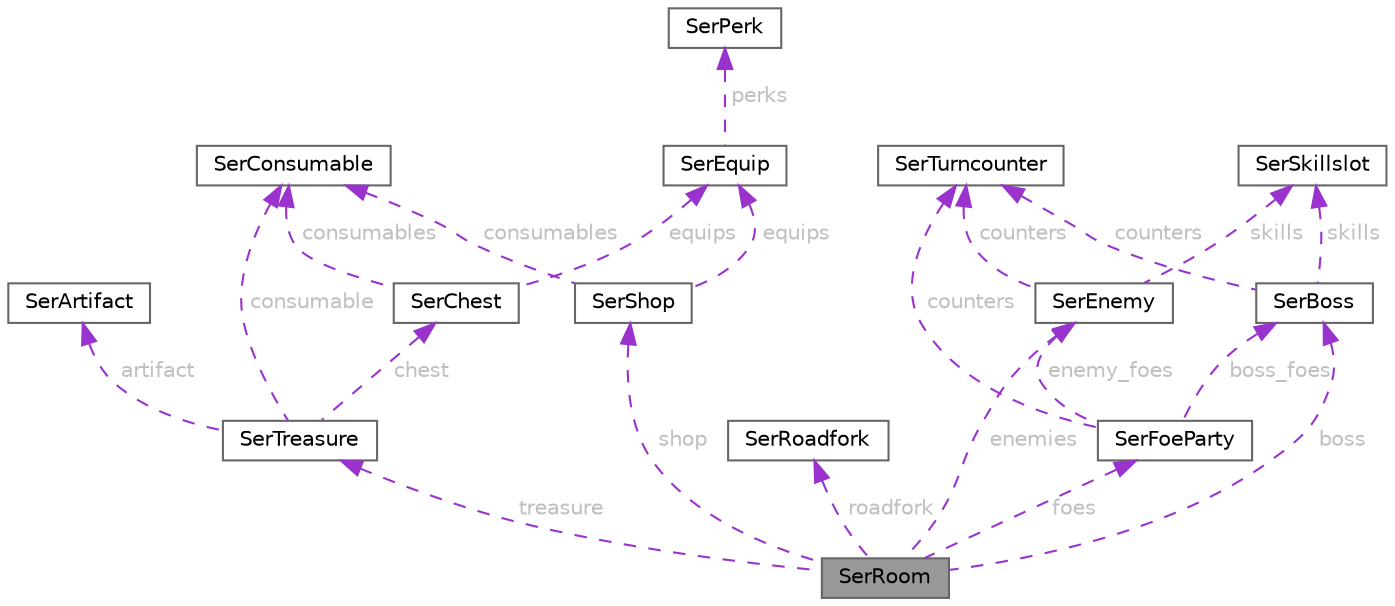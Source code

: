 digraph "SerRoom"
{
 // LATEX_PDF_SIZE
  bgcolor="transparent";
  edge [fontname=Helvetica,fontsize=10,labelfontname=Helvetica,labelfontsize=10];
  node [fontname=Helvetica,fontsize=10,shape=box,height=0.2,width=0.4];
  Node1 [id="Node000001",label="SerRoom",height=0.2,width=0.4,color="gray40", fillcolor="grey60", style="filled", fontcolor="black",tooltip="Serialized Room."];
  Node2 -> Node1 [id="edge1_Node000001_Node000002",dir="back",color="darkorchid3",style="dashed",tooltip=" ",label=" shop",fontcolor="grey" ];
  Node2 [id="Node000002",label="SerShop",height=0.2,width=0.4,color="gray40", fillcolor="white", style="filled",URL="$structSerShop.html",tooltip="Serialized Shop."];
  Node3 -> Node2 [id="edge2_Node000002_Node000003",dir="back",color="darkorchid3",style="dashed",tooltip=" ",label=" equips",fontcolor="grey" ];
  Node3 [id="Node000003",label="SerEquip",height=0.2,width=0.4,color="gray40", fillcolor="white", style="filled",URL="$structSerEquip.html",tooltip="Serialized Equip."];
  Node4 -> Node3 [id="edge3_Node000003_Node000004",dir="back",color="darkorchid3",style="dashed",tooltip=" ",label=" perks",fontcolor="grey" ];
  Node4 [id="Node000004",label="SerPerk",height=0.2,width=0.4,color="gray40", fillcolor="white", style="filled",URL="$structSerPerk.html",tooltip="Serialized Perk."];
  Node5 -> Node2 [id="edge4_Node000002_Node000005",dir="back",color="darkorchid3",style="dashed",tooltip=" ",label=" consumables",fontcolor="grey" ];
  Node5 [id="Node000005",label="SerConsumable",height=0.2,width=0.4,color="gray40", fillcolor="white", style="filled",URL="$structSerConsumable.html",tooltip="Serialized Consumable."];
  Node6 -> Node1 [id="edge5_Node000001_Node000006",dir="back",color="darkorchid3",style="dashed",tooltip=" ",label=" roadfork",fontcolor="grey" ];
  Node6 [id="Node000006",label="SerRoadfork",height=0.2,width=0.4,color="gray40", fillcolor="white", style="filled",URL="$structSerRoadfork.html",tooltip="Serialized Roadfork."];
  Node7 -> Node1 [id="edge6_Node000001_Node000007",dir="back",color="darkorchid3",style="dashed",tooltip=" ",label=" treasure",fontcolor="grey" ];
  Node7 [id="Node000007",label="SerTreasure",height=0.2,width=0.4,color="gray40", fillcolor="white", style="filled",URL="$structSerTreasure.html",tooltip="Serialized Treasure."];
  Node8 -> Node7 [id="edge7_Node000007_Node000008",dir="back",color="darkorchid3",style="dashed",tooltip=" ",label=" chest",fontcolor="grey" ];
  Node8 [id="Node000008",label="SerChest",height=0.2,width=0.4,color="gray40", fillcolor="white", style="filled",URL="$structSerChest.html",tooltip="Serialized Chest."];
  Node5 -> Node8 [id="edge8_Node000008_Node000005",dir="back",color="darkorchid3",style="dashed",tooltip=" ",label=" consumables",fontcolor="grey" ];
  Node3 -> Node8 [id="edge9_Node000008_Node000003",dir="back",color="darkorchid3",style="dashed",tooltip=" ",label=" equips",fontcolor="grey" ];
  Node5 -> Node7 [id="edge10_Node000007_Node000005",dir="back",color="darkorchid3",style="dashed",tooltip=" ",label=" consumable",fontcolor="grey" ];
  Node9 -> Node7 [id="edge11_Node000007_Node000009",dir="back",color="darkorchid3",style="dashed",tooltip=" ",label=" artifact",fontcolor="grey" ];
  Node9 [id="Node000009",label="SerArtifact",height=0.2,width=0.4,color="gray40", fillcolor="white", style="filled",URL="$structSerArtifact.html",tooltip="Serialized Artifact."];
  Node10 -> Node1 [id="edge12_Node000001_Node000010",dir="back",color="darkorchid3",style="dashed",tooltip=" ",label=" boss",fontcolor="grey" ];
  Node10 [id="Node000010",label="SerBoss",height=0.2,width=0.4,color="gray40", fillcolor="white", style="filled",URL="$structSerBoss.html",tooltip="Serialized Boss."];
  Node11 -> Node10 [id="edge13_Node000010_Node000011",dir="back",color="darkorchid3",style="dashed",tooltip=" ",label=" skills",fontcolor="grey" ];
  Node11 [id="Node000011",label="SerSkillslot",height=0.2,width=0.4,color="gray40", fillcolor="white", style="filled",URL="$structSerSkillslot.html",tooltip="Serialized Skillslot."];
  Node12 -> Node10 [id="edge14_Node000010_Node000012",dir="back",color="darkorchid3",style="dashed",tooltip=" ",label=" counters",fontcolor="grey" ];
  Node12 [id="Node000012",label="SerTurncounter",height=0.2,width=0.4,color="gray40", fillcolor="white", style="filled",URL="$structSerTurncounter.html",tooltip="Serialized Turncounter."];
  Node13 -> Node1 [id="edge15_Node000001_Node000013",dir="back",color="darkorchid3",style="dashed",tooltip=" ",label=" enemies",fontcolor="grey" ];
  Node13 [id="Node000013",label="SerEnemy",height=0.2,width=0.4,color="gray40", fillcolor="white", style="filled",URL="$structSerEnemy.html",tooltip="Serialized Enemy."];
  Node11 -> Node13 [id="edge16_Node000013_Node000011",dir="back",color="darkorchid3",style="dashed",tooltip=" ",label=" skills",fontcolor="grey" ];
  Node12 -> Node13 [id="edge17_Node000013_Node000012",dir="back",color="darkorchid3",style="dashed",tooltip=" ",label=" counters",fontcolor="grey" ];
  Node14 -> Node1 [id="edge18_Node000001_Node000014",dir="back",color="darkorchid3",style="dashed",tooltip=" ",label=" foes",fontcolor="grey" ];
  Node14 [id="Node000014",label="SerFoeParty",height=0.2,width=0.4,color="gray40", fillcolor="white", style="filled",URL="$structSerFoeParty.html",tooltip="Serialized FoeParty."];
  Node12 -> Node14 [id="edge19_Node000014_Node000012",dir="back",color="darkorchid3",style="dashed",tooltip=" ",label=" counters",fontcolor="grey" ];
  Node13 -> Node14 [id="edge20_Node000014_Node000013",dir="back",color="darkorchid3",style="dashed",tooltip=" ",label=" enemy_foes",fontcolor="grey" ];
  Node10 -> Node14 [id="edge21_Node000014_Node000010",dir="back",color="darkorchid3",style="dashed",tooltip=" ",label=" boss_foes",fontcolor="grey" ];
}
